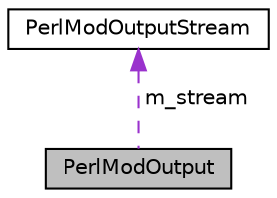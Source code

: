 digraph "PerlModOutput"
{
 // INTERACTIVE_SVG=YES
 // LATEX_PDF_SIZE
  edge [fontname="Helvetica",fontsize="10",labelfontname="Helvetica",labelfontsize="10"];
  node [fontname="Helvetica",fontsize="10",shape=record];
  Node1 [label="PerlModOutput",height=0.2,width=0.4,color="black", fillcolor="grey75", style="filled", fontcolor="black",tooltip=" "];
  Node2 -> Node1 [dir="back",color="darkorchid3",fontsize="10",style="dashed",label=" m_stream" ,fontname="Helvetica"];
  Node2 [label="PerlModOutputStream",height=0.2,width=0.4,color="black", fillcolor="white", style="filled",URL="$d4/de6/class_perl_mod_output_stream.html",tooltip=" "];
}
